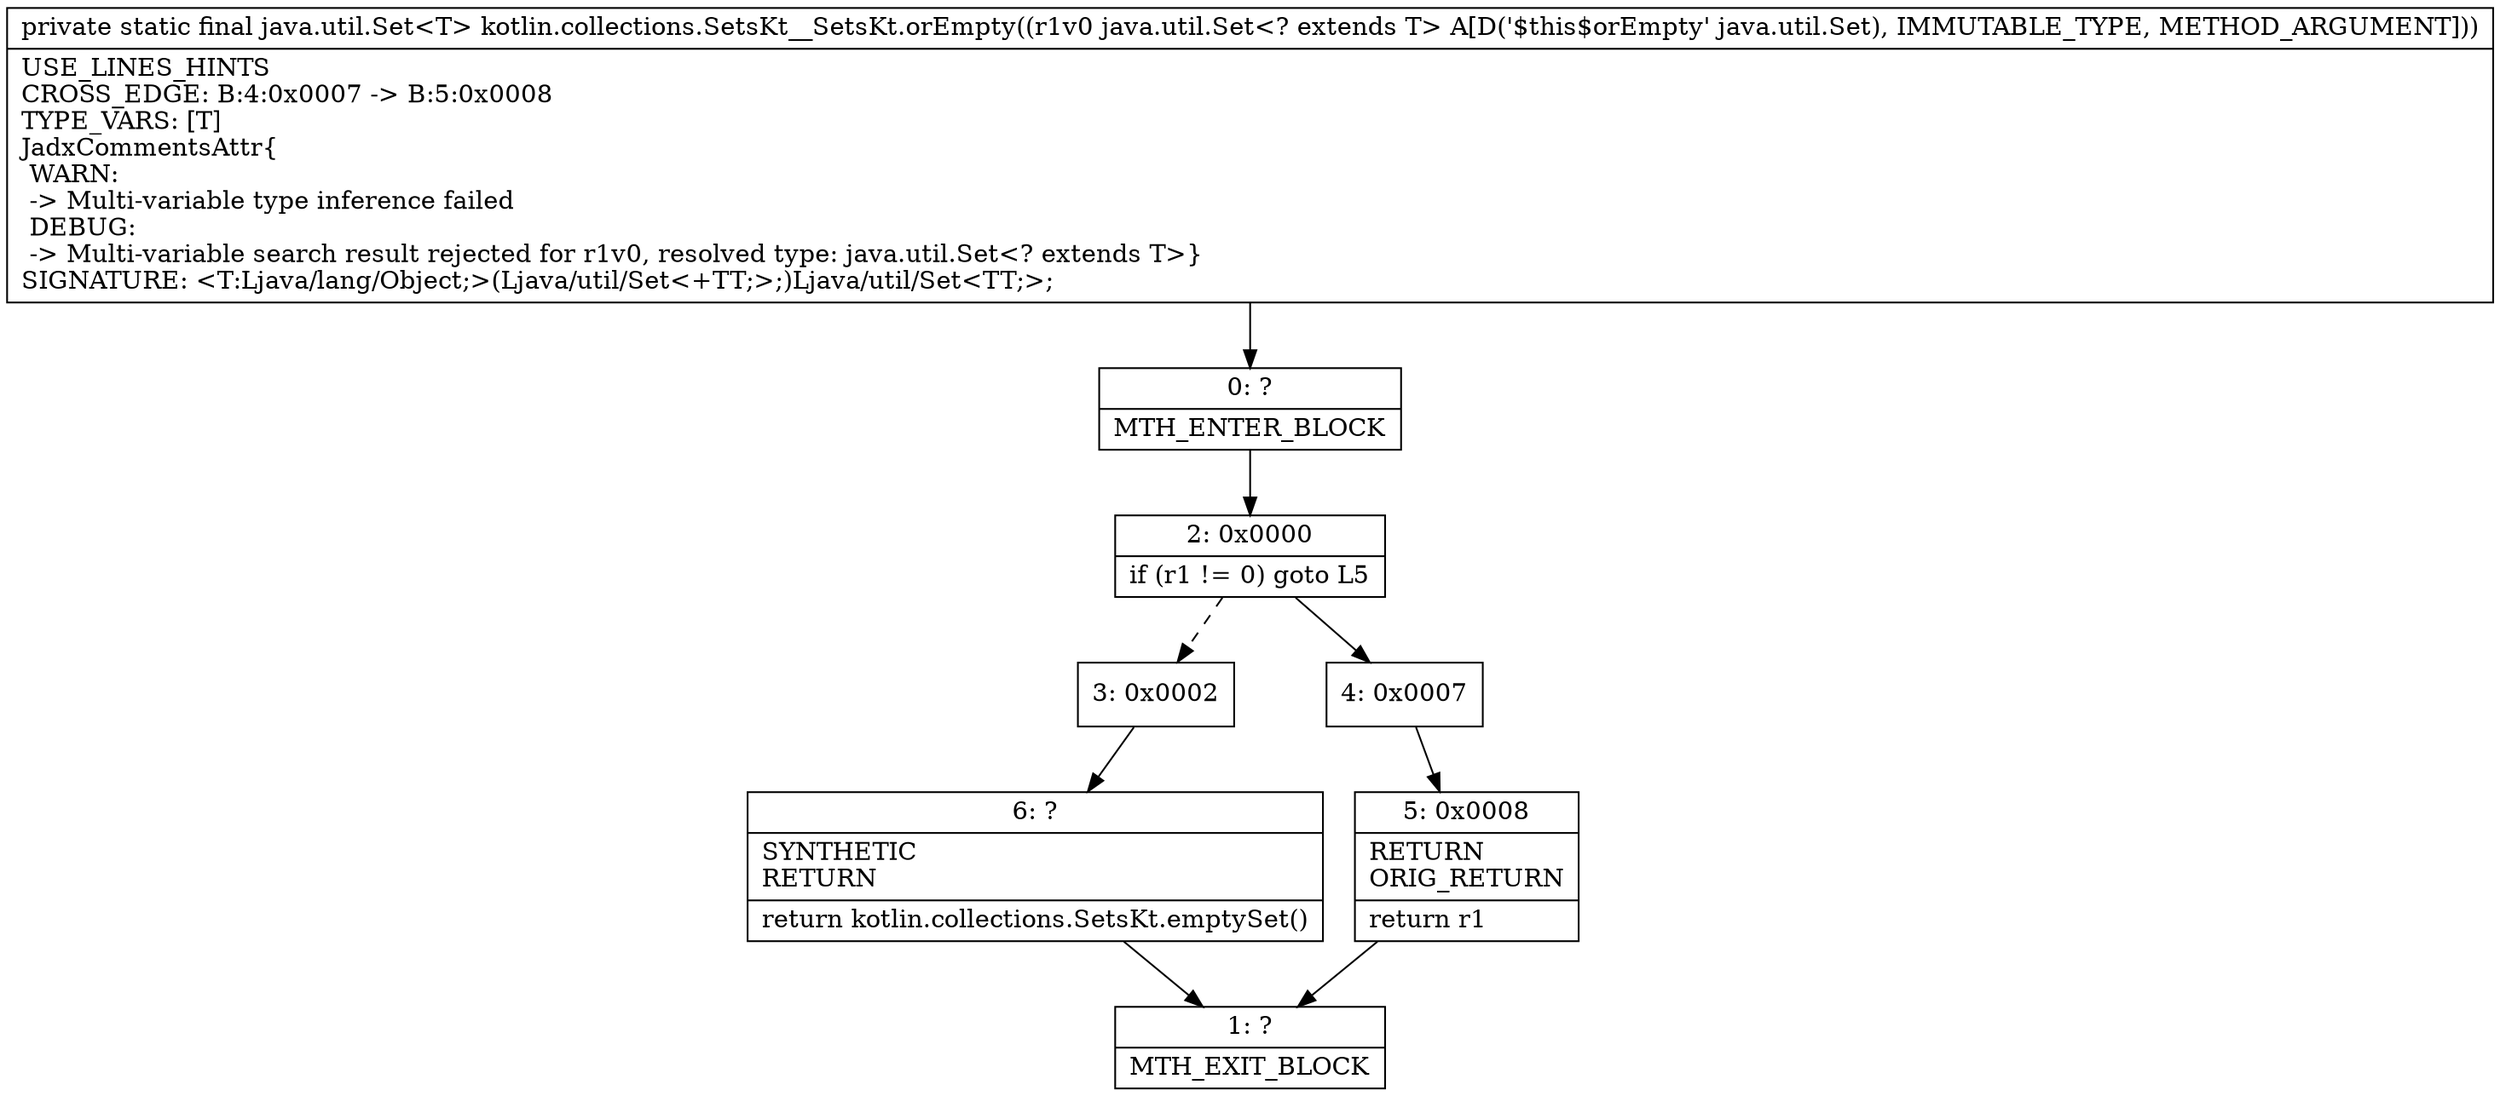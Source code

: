 digraph "CFG forkotlin.collections.SetsKt__SetsKt.orEmpty(Ljava\/util\/Set;)Ljava\/util\/Set;" {
Node_0 [shape=record,label="{0\:\ ?|MTH_ENTER_BLOCK\l}"];
Node_2 [shape=record,label="{2\:\ 0x0000|if (r1 != 0) goto L5\l}"];
Node_3 [shape=record,label="{3\:\ 0x0002}"];
Node_6 [shape=record,label="{6\:\ ?|SYNTHETIC\lRETURN\l|return kotlin.collections.SetsKt.emptySet()\l}"];
Node_1 [shape=record,label="{1\:\ ?|MTH_EXIT_BLOCK\l}"];
Node_4 [shape=record,label="{4\:\ 0x0007}"];
Node_5 [shape=record,label="{5\:\ 0x0008|RETURN\lORIG_RETURN\l|return r1\l}"];
MethodNode[shape=record,label="{private static final java.util.Set\<T\> kotlin.collections.SetsKt__SetsKt.orEmpty((r1v0 java.util.Set\<? extends T\> A[D('$this$orEmpty' java.util.Set), IMMUTABLE_TYPE, METHOD_ARGUMENT]))  | USE_LINES_HINTS\lCROSS_EDGE: B:4:0x0007 \-\> B:5:0x0008\lTYPE_VARS: [T]\lJadxCommentsAttr\{\l WARN: \l \-\> Multi\-variable type inference failed\l DEBUG: \l \-\> Multi\-variable search result rejected for r1v0, resolved type: java.util.Set\<? extends T\>\}\lSIGNATURE: \<T:Ljava\/lang\/Object;\>(Ljava\/util\/Set\<+TT;\>;)Ljava\/util\/Set\<TT;\>;\l}"];
MethodNode -> Node_0;Node_0 -> Node_2;
Node_2 -> Node_3[style=dashed];
Node_2 -> Node_4;
Node_3 -> Node_6;
Node_6 -> Node_1;
Node_4 -> Node_5;
Node_5 -> Node_1;
}

